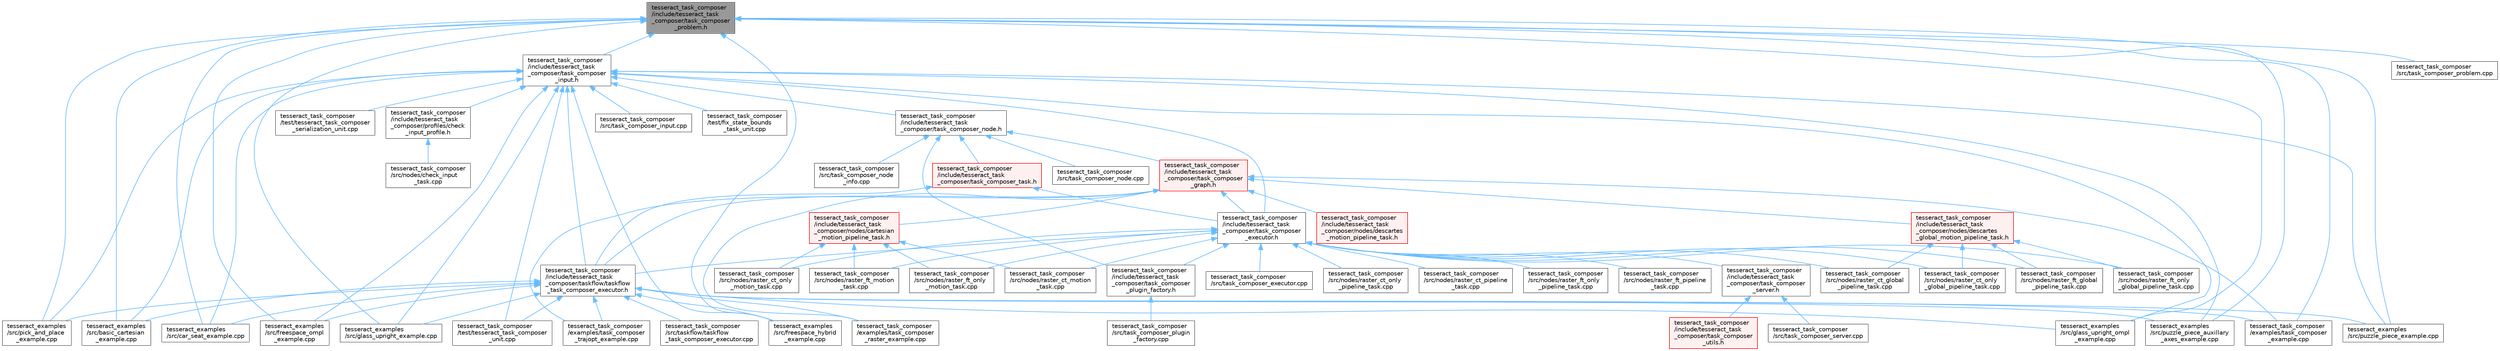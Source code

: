 digraph "tesseract_task_composer/include/tesseract_task_composer/task_composer_problem.h"
{
 // LATEX_PDF_SIZE
  bgcolor="transparent";
  edge [fontname=Helvetica,fontsize=10,labelfontname=Helvetica,labelfontsize=10];
  node [fontname=Helvetica,fontsize=10,shape=box,height=0.2,width=0.4];
  Node1 [label="tesseract_task_composer\l/include/tesseract_task\l_composer/task_composer\l_problem.h",height=0.2,width=0.4,color="gray40", fillcolor="grey60", style="filled", fontcolor="black",tooltip="A task composer server problem."];
  Node1 -> Node2 [dir="back",color="steelblue1",style="solid"];
  Node2 [label="tesseract_examples\l/src/basic_cartesian\l_example.cpp",height=0.2,width=0.4,color="grey40", fillcolor="white", style="filled",URL="$da/d69/basic__cartesian__example_8cpp.html",tooltip=" "];
  Node1 -> Node3 [dir="back",color="steelblue1",style="solid"];
  Node3 [label="tesseract_examples\l/src/car_seat_example.cpp",height=0.2,width=0.4,color="grey40", fillcolor="white", style="filled",URL="$d0/d87/car__seat__example_8cpp.html",tooltip="Car seat example implementation."];
  Node1 -> Node4 [dir="back",color="steelblue1",style="solid"];
  Node4 [label="tesseract_examples\l/src/freespace_hybrid\l_example.cpp",height=0.2,width=0.4,color="grey40", fillcolor="white", style="filled",URL="$d1/dda/freespace__hybrid__example_8cpp.html",tooltip=" "];
  Node1 -> Node5 [dir="back",color="steelblue1",style="solid"];
  Node5 [label="tesseract_examples\l/src/freespace_ompl\l_example.cpp",height=0.2,width=0.4,color="grey40", fillcolor="white", style="filled",URL="$d1/d33/freespace__ompl__example_8cpp.html",tooltip="An example of a feespace motion planning with OMPL."];
  Node1 -> Node6 [dir="back",color="steelblue1",style="solid"];
  Node6 [label="tesseract_examples\l/src/glass_upright_example.cpp",height=0.2,width=0.4,color="grey40", fillcolor="white", style="filled",URL="$dc/da1/glass__upright__example_8cpp.html",tooltip="Glass upright example implementation."];
  Node1 -> Node7 [dir="back",color="steelblue1",style="solid"];
  Node7 [label="tesseract_examples\l/src/glass_upright_ompl\l_example.cpp",height=0.2,width=0.4,color="grey40", fillcolor="white", style="filled",URL="$d6/d0e/glass__upright__ompl__example_8cpp.html",tooltip="Glass upright OMPL example implementation."];
  Node1 -> Node8 [dir="back",color="steelblue1",style="solid"];
  Node8 [label="tesseract_examples\l/src/pick_and_place\l_example.cpp",height=0.2,width=0.4,color="grey40", fillcolor="white", style="filled",URL="$d9/d6a/pick__and__place__example_8cpp.html",tooltip="Pick and place implementation."];
  Node1 -> Node9 [dir="back",color="steelblue1",style="solid"];
  Node9 [label="tesseract_examples\l/src/puzzle_piece_auxillary\l_axes_example.cpp",height=0.2,width=0.4,color="grey40", fillcolor="white", style="filled",URL="$d3/d7e/puzzle__piece__auxillary__axes__example_8cpp.html",tooltip="Puzzle piece auxillary axes implementation."];
  Node1 -> Node10 [dir="back",color="steelblue1",style="solid"];
  Node10 [label="tesseract_examples\l/src/puzzle_piece_example.cpp",height=0.2,width=0.4,color="grey40", fillcolor="white", style="filled",URL="$dd/d8f/puzzle__piece__example_8cpp.html",tooltip="Puzzle piece example implementation."];
  Node1 -> Node11 [dir="back",color="steelblue1",style="solid"];
  Node11 [label="tesseract_task_composer\l/examples/task_composer\l_example.cpp",height=0.2,width=0.4,color="grey40", fillcolor="white", style="filled",URL="$d2/d8b/task__composer__example_8cpp.html",tooltip=" "];
  Node1 -> Node12 [dir="back",color="steelblue1",style="solid"];
  Node12 [label="tesseract_task_composer\l/include/tesseract_task\l_composer/task_composer\l_input.h",height=0.2,width=0.4,color="grey40", fillcolor="white", style="filled",URL="$db/ddf/task__composer__input_8h.html",tooltip="The input data structure to the pipeline."];
  Node12 -> Node2 [dir="back",color="steelblue1",style="solid"];
  Node12 -> Node3 [dir="back",color="steelblue1",style="solid"];
  Node12 -> Node4 [dir="back",color="steelblue1",style="solid"];
  Node12 -> Node5 [dir="back",color="steelblue1",style="solid"];
  Node12 -> Node6 [dir="back",color="steelblue1",style="solid"];
  Node12 -> Node7 [dir="back",color="steelblue1",style="solid"];
  Node12 -> Node8 [dir="back",color="steelblue1",style="solid"];
  Node12 -> Node9 [dir="back",color="steelblue1",style="solid"];
  Node12 -> Node10 [dir="back",color="steelblue1",style="solid"];
  Node12 -> Node13 [dir="back",color="steelblue1",style="solid"];
  Node13 [label="tesseract_task_composer\l/include/tesseract_task\l_composer/profiles/check\l_input_profile.h",height=0.2,width=0.4,color="grey40", fillcolor="white", style="filled",URL="$d3/d86/check__input__profile_8h.html",tooltip="Profile used for checking input data structure."];
  Node13 -> Node14 [dir="back",color="steelblue1",style="solid"];
  Node14 [label="tesseract_task_composer\l/src/nodes/check_input\l_task.cpp",height=0.2,width=0.4,color="grey40", fillcolor="white", style="filled",URL="$d7/de4/check__input__task_8cpp.html",tooltip="Task for checking input data structure."];
  Node12 -> Node15 [dir="back",color="steelblue1",style="solid"];
  Node15 [label="tesseract_task_composer\l/include/tesseract_task\l_composer/task_composer\l_executor.h",height=0.2,width=0.4,color="grey40", fillcolor="white", style="filled",URL="$d6/dab/task__composer__executor_8h.html",tooltip="The executor for executing task graphs."];
  Node15 -> Node16 [dir="back",color="steelblue1",style="solid"];
  Node16 [label="tesseract_task_composer\l/include/tesseract_task\l_composer/task_composer\l_plugin_factory.h",height=0.2,width=0.4,color="grey40", fillcolor="white", style="filled",URL="$da/d42/task__composer__plugin__factory_8h.html",tooltip="A plugin factory for producing a task composer."];
  Node16 -> Node17 [dir="back",color="steelblue1",style="solid"];
  Node17 [label="tesseract_task_composer\l/src/task_composer_plugin\l_factory.cpp",height=0.2,width=0.4,color="grey40", fillcolor="white", style="filled",URL="$d7/d4b/task__composer__plugin__factory_8cpp.html",tooltip="A plugin factory for producing a task composer."];
  Node15 -> Node18 [dir="back",color="steelblue1",style="solid"];
  Node18 [label="tesseract_task_composer\l/include/tesseract_task\l_composer/task_composer\l_server.h",height=0.2,width=0.4,color="grey40", fillcolor="white", style="filled",URL="$d5/df0/task__composer__server_8h.html",tooltip="A task server."];
  Node18 -> Node19 [dir="back",color="steelblue1",style="solid"];
  Node19 [label="tesseract_task_composer\l/include/tesseract_task\l_composer/task_composer\l_utils.h",height=0.2,width=0.4,color="red", fillcolor="#FFF0F0", style="filled",URL="$de/dc5/task__composer__utils_8h.html",tooltip="A task composer utils."];
  Node18 -> Node21 [dir="back",color="steelblue1",style="solid"];
  Node21 [label="tesseract_task_composer\l/src/task_composer_server.cpp",height=0.2,width=0.4,color="grey40", fillcolor="white", style="filled",URL="$dc/d0c/task__composer__server_8cpp.html",tooltip=" "];
  Node15 -> Node22 [dir="back",color="steelblue1",style="solid"];
  Node22 [label="tesseract_task_composer\l/include/tesseract_task\l_composer/taskflow/taskflow\l_task_composer_executor.h",height=0.2,width=0.4,color="grey40", fillcolor="white", style="filled",URL="$da/d8c/taskflow__task__composer__executor_8h.html",tooltip="The tasflow executor implementation."];
  Node22 -> Node2 [dir="back",color="steelblue1",style="solid"];
  Node22 -> Node3 [dir="back",color="steelblue1",style="solid"];
  Node22 -> Node4 [dir="back",color="steelblue1",style="solid"];
  Node22 -> Node5 [dir="back",color="steelblue1",style="solid"];
  Node22 -> Node6 [dir="back",color="steelblue1",style="solid"];
  Node22 -> Node7 [dir="back",color="steelblue1",style="solid"];
  Node22 -> Node8 [dir="back",color="steelblue1",style="solid"];
  Node22 -> Node9 [dir="back",color="steelblue1",style="solid"];
  Node22 -> Node10 [dir="back",color="steelblue1",style="solid"];
  Node22 -> Node11 [dir="back",color="steelblue1",style="solid"];
  Node22 -> Node23 [dir="back",color="steelblue1",style="solid"];
  Node23 [label="tesseract_task_composer\l/examples/task_composer\l_raster_example.cpp",height=0.2,width=0.4,color="grey40", fillcolor="white", style="filled",URL="$db/d4d/task__composer__raster__example_8cpp.html",tooltip=" "];
  Node22 -> Node24 [dir="back",color="steelblue1",style="solid"];
  Node24 [label="tesseract_task_composer\l/examples/task_composer\l_trajopt_example.cpp",height=0.2,width=0.4,color="grey40", fillcolor="white", style="filled",URL="$de/d6f/task__composer__trajopt__example_8cpp.html",tooltip=" "];
  Node22 -> Node25 [dir="back",color="steelblue1",style="solid"];
  Node25 [label="tesseract_task_composer\l/src/taskflow/taskflow\l_task_composer_executor.cpp",height=0.2,width=0.4,color="grey40", fillcolor="white", style="filled",URL="$d1/d42/taskflow__task__composer__executor_8cpp.html",tooltip=" "];
  Node22 -> Node26 [dir="back",color="steelblue1",style="solid"];
  Node26 [label="tesseract_task_composer\l/test/tesseract_task_composer\l_unit.cpp",height=0.2,width=0.4,color="grey40", fillcolor="white", style="filled",URL="$d7/db5/tesseract__task__composer__unit_8cpp.html",tooltip=" "];
  Node15 -> Node27 [dir="back",color="steelblue1",style="solid"];
  Node27 [label="tesseract_task_composer\l/src/nodes/raster_ct_global\l_pipeline_task.cpp",height=0.2,width=0.4,color="grey40", fillcolor="white", style="filled",URL="$dd/d2e/raster__ct__global__pipeline__task_8cpp.html",tooltip=" "];
  Node15 -> Node28 [dir="back",color="steelblue1",style="solid"];
  Node28 [label="tesseract_task_composer\l/src/nodes/raster_ct_motion\l_task.cpp",height=0.2,width=0.4,color="grey40", fillcolor="white", style="filled",URL="$d2/d01/raster__ct__motion__task_8cpp.html",tooltip="Raster motion planning task with cartesian transitions."];
  Node15 -> Node29 [dir="back",color="steelblue1",style="solid"];
  Node29 [label="tesseract_task_composer\l/src/nodes/raster_ct_only\l_global_pipeline_task.cpp",height=0.2,width=0.4,color="grey40", fillcolor="white", style="filled",URL="$d6/dac/raster__ct__only__global__pipeline__task_8cpp.html",tooltip=" "];
  Node15 -> Node30 [dir="back",color="steelblue1",style="solid"];
  Node30 [label="tesseract_task_composer\l/src/nodes/raster_ct_only\l_motion_task.cpp",height=0.2,width=0.4,color="grey40", fillcolor="white", style="filled",URL="$d7/d41/raster__ct__only__motion__task_8cpp.html",tooltip="Plans raster paths with cartesian transitions."];
  Node15 -> Node31 [dir="back",color="steelblue1",style="solid"];
  Node31 [label="tesseract_task_composer\l/src/nodes/raster_ct_only\l_pipeline_task.cpp",height=0.2,width=0.4,color="grey40", fillcolor="white", style="filled",URL="$d5/d70/raster__ct__only__pipeline__task_8cpp.html",tooltip=" "];
  Node15 -> Node32 [dir="back",color="steelblue1",style="solid"];
  Node32 [label="tesseract_task_composer\l/src/nodes/raster_ct_pipeline\l_task.cpp",height=0.2,width=0.4,color="grey40", fillcolor="white", style="filled",URL="$dc/d61/raster__ct__pipeline__task_8cpp.html",tooltip=" "];
  Node15 -> Node33 [dir="back",color="steelblue1",style="solid"];
  Node33 [label="tesseract_task_composer\l/src/nodes/raster_ft_global\l_pipeline_task.cpp",height=0.2,width=0.4,color="grey40", fillcolor="white", style="filled",URL="$dd/d2d/raster__ft__global__pipeline__task_8cpp.html",tooltip=" "];
  Node15 -> Node34 [dir="back",color="steelblue1",style="solid"];
  Node34 [label="tesseract_task_composer\l/src/nodes/raster_ft_motion\l_task.cpp",height=0.2,width=0.4,color="grey40", fillcolor="white", style="filled",URL="$df/dad/raster__ft__motion__task_8cpp.html",tooltip="Raster motion planning task with freespace transitions."];
  Node15 -> Node35 [dir="back",color="steelblue1",style="solid"];
  Node35 [label="tesseract_task_composer\l/src/nodes/raster_ft_only\l_global_pipeline_task.cpp",height=0.2,width=0.4,color="grey40", fillcolor="white", style="filled",URL="$d5/d2e/raster__ft__only__global__pipeline__task_8cpp.html",tooltip=" "];
  Node15 -> Node36 [dir="back",color="steelblue1",style="solid"];
  Node36 [label="tesseract_task_composer\l/src/nodes/raster_ft_only\l_motion_task.cpp",height=0.2,width=0.4,color="grey40", fillcolor="white", style="filled",URL="$d8/d4b/raster__ft__only__motion__task_8cpp.html",tooltip="Plans raster paths with freespace transitions."];
  Node15 -> Node37 [dir="back",color="steelblue1",style="solid"];
  Node37 [label="tesseract_task_composer\l/src/nodes/raster_ft_only\l_pipeline_task.cpp",height=0.2,width=0.4,color="grey40", fillcolor="white", style="filled",URL="$d4/dfc/raster__ft__only__pipeline__task_8cpp.html",tooltip=" "];
  Node15 -> Node38 [dir="back",color="steelblue1",style="solid"];
  Node38 [label="tesseract_task_composer\l/src/nodes/raster_ft_pipeline\l_task.cpp",height=0.2,width=0.4,color="grey40", fillcolor="white", style="filled",URL="$dc/dfb/raster__ft__pipeline__task_8cpp.html",tooltip=" "];
  Node15 -> Node39 [dir="back",color="steelblue1",style="solid"];
  Node39 [label="tesseract_task_composer\l/src/task_composer_executor.cpp",height=0.2,width=0.4,color="grey40", fillcolor="white", style="filled",URL="$dd/d40/task__composer__executor_8cpp.html",tooltip="The executor for executing task graphs."];
  Node12 -> Node40 [dir="back",color="steelblue1",style="solid"];
  Node40 [label="tesseract_task_composer\l/include/tesseract_task\l_composer/task_composer_node.h",height=0.2,width=0.4,color="grey40", fillcolor="white", style="filled",URL="$da/dbe/task__composer__node_8h.html",tooltip="A node in the pipeline."];
  Node40 -> Node41 [dir="back",color="steelblue1",style="solid"];
  Node41 [label="tesseract_task_composer\l/include/tesseract_task\l_composer/task_composer\l_graph.h",height=0.2,width=0.4,color="red", fillcolor="#FFF0F0", style="filled",URL="$d4/d58/task__composer__graph_8h.html",tooltip="A task graph."];
  Node41 -> Node11 [dir="back",color="steelblue1",style="solid"];
  Node41 -> Node23 [dir="back",color="steelblue1",style="solid"];
  Node41 -> Node24 [dir="back",color="steelblue1",style="solid"];
  Node41 -> Node42 [dir="back",color="steelblue1",style="solid"];
  Node42 [label="tesseract_task_composer\l/include/tesseract_task\l_composer/nodes/cartesian\l_motion_pipeline_task.h",height=0.2,width=0.4,color="red", fillcolor="#FFF0F0", style="filled",URL="$d2/ded/cartesian__motion__pipeline__task_8h.html",tooltip="Cartesian motion planning pipeline."];
  Node42 -> Node28 [dir="back",color="steelblue1",style="solid"];
  Node42 -> Node30 [dir="back",color="steelblue1",style="solid"];
  Node42 -> Node34 [dir="back",color="steelblue1",style="solid"];
  Node42 -> Node36 [dir="back",color="steelblue1",style="solid"];
  Node41 -> Node44 [dir="back",color="steelblue1",style="solid"];
  Node44 [label="tesseract_task_composer\l/include/tesseract_task\l_composer/nodes/descartes\l_global_motion_pipeline_task.h",height=0.2,width=0.4,color="red", fillcolor="#FFF0F0", style="filled",URL="$d5/d90/descartes__global__motion__pipeline__task_8h.html",tooltip=" "];
  Node44 -> Node27 [dir="back",color="steelblue1",style="solid"];
  Node44 -> Node29 [dir="back",color="steelblue1",style="solid"];
  Node44 -> Node33 [dir="back",color="steelblue1",style="solid"];
  Node44 -> Node35 [dir="back",color="steelblue1",style="solid"];
  Node41 -> Node46 [dir="back",color="steelblue1",style="solid"];
  Node46 [label="tesseract_task_composer\l/include/tesseract_task\l_composer/nodes/descartes\l_motion_pipeline_task.h",height=0.2,width=0.4,color="red", fillcolor="#FFF0F0", style="filled",URL="$d4/d01/descartes__motion__pipeline__task_8h.html",tooltip=" "];
  Node41 -> Node15 [dir="back",color="steelblue1",style="solid"];
  Node41 -> Node22 [dir="back",color="steelblue1",style="solid"];
  Node40 -> Node16 [dir="back",color="steelblue1",style="solid"];
  Node40 -> Node70 [dir="back",color="steelblue1",style="solid"];
  Node70 [label="tesseract_task_composer\l/include/tesseract_task\l_composer/task_composer_task.h",height=0.2,width=0.4,color="red", fillcolor="#FFF0F0", style="filled",URL="$da/d71/task__composer__task_8h.html",tooltip="A task in the pipeline."];
  Node70 -> Node15 [dir="back",color="steelblue1",style="solid"];
  Node70 -> Node22 [dir="back",color="steelblue1",style="solid"];
  Node40 -> Node114 [dir="back",color="steelblue1",style="solid"];
  Node114 [label="tesseract_task_composer\l/src/task_composer_node.cpp",height=0.2,width=0.4,color="grey40", fillcolor="white", style="filled",URL="$db/d3c/task__composer__node_8cpp.html",tooltip="A node in the pipeline."];
  Node40 -> Node115 [dir="back",color="steelblue1",style="solid"];
  Node115 [label="tesseract_task_composer\l/src/task_composer_node\l_info.cpp",height=0.2,width=0.4,color="grey40", fillcolor="white", style="filled",URL="$dd/d15/task__composer__node__info_8cpp.html",tooltip="Task composer node info."];
  Node12 -> Node22 [dir="back",color="steelblue1",style="solid"];
  Node12 -> Node116 [dir="back",color="steelblue1",style="solid"];
  Node116 [label="tesseract_task_composer\l/src/task_composer_input.cpp",height=0.2,width=0.4,color="grey40", fillcolor="white", style="filled",URL="$d8/d9b/task__composer__input_8cpp.html",tooltip="The input data structure to the pipeline."];
  Node12 -> Node83 [dir="back",color="steelblue1",style="solid"];
  Node83 [label="tesseract_task_composer\l/test/fix_state_bounds\l_task_unit.cpp",height=0.2,width=0.4,color="grey40", fillcolor="white", style="filled",URL="$d1/d6c/fix__state__bounds__task__unit_8cpp.html",tooltip=" "];
  Node12 -> Node74 [dir="back",color="steelblue1",style="solid"];
  Node74 [label="tesseract_task_composer\l/test/tesseract_task_composer\l_serialization_unit.cpp",height=0.2,width=0.4,color="grey40", fillcolor="white", style="filled",URL="$d6/da6/tesseract__task__composer__serialization__unit_8cpp.html",tooltip=" "];
  Node12 -> Node26 [dir="back",color="steelblue1",style="solid"];
  Node1 -> Node117 [dir="back",color="steelblue1",style="solid"];
  Node117 [label="tesseract_task_composer\l/src/task_composer_problem.cpp",height=0.2,width=0.4,color="grey40", fillcolor="white", style="filled",URL="$d5/d2c/task__composer__problem_8cpp.html",tooltip="A task composer server problem."];
}
